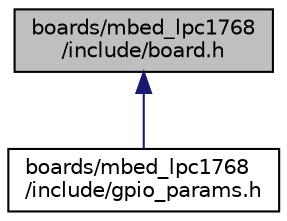 digraph "boards/mbed_lpc1768/include/board.h"
{
 // LATEX_PDF_SIZE
  edge [fontname="Helvetica",fontsize="10",labelfontname="Helvetica",labelfontsize="10"];
  node [fontname="Helvetica",fontsize="10",shape=record];
  Node1 [label="boards/mbed_lpc1768\l/include/board.h",height=0.2,width=0.4,color="black", fillcolor="grey75", style="filled", fontcolor="black",tooltip="Board specific definitions for the mbed_lpc1768 board."];
  Node1 -> Node2 [dir="back",color="midnightblue",fontsize="10",style="solid",fontname="Helvetica"];
  Node2 [label="boards/mbed_lpc1768\l/include/gpio_params.h",height=0.2,width=0.4,color="black", fillcolor="white", style="filled",URL="$mbed__lpc1768_2include_2gpio__params_8h.html",tooltip="Board specific configuration of direct mapped GPIOs."];
}
